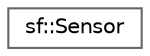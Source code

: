 digraph "Graphical Class Hierarchy"
{
 // LATEX_PDF_SIZE
  bgcolor="transparent";
  edge [fontname=Helvetica,fontsize=10,labelfontname=Helvetica,labelfontsize=10];
  node [fontname=Helvetica,fontsize=10,shape=box,height=0.2,width=0.4];
  rankdir="LR";
  Node0 [id="Node000000",label="sf::Sensor",height=0.2,width=0.4,color="grey40", fillcolor="white", style="filled",URL="$classsf_1_1_sensor.html",tooltip="Give access to the real-time state of the sensors."];
}

